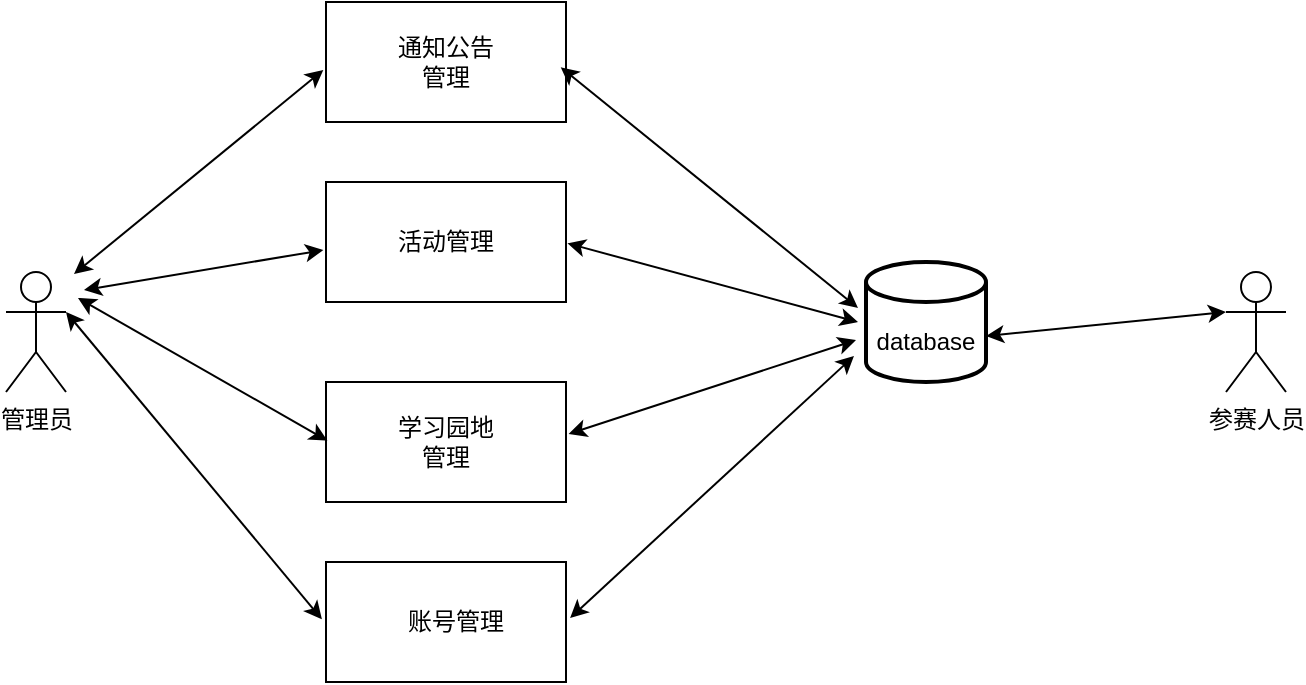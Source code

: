 <mxfile version="26.0.12">
  <diagram name="第 1 页" id="RhrDZrH9Dk_fWq9wKxiN">
    <mxGraphModel dx="1007" dy="608" grid="0" gridSize="10" guides="1" tooltips="1" connect="1" arrows="1" fold="1" page="0" pageScale="1" pageWidth="827" pageHeight="1169" math="0" shadow="0">
      <root>
        <mxCell id="0" />
        <mxCell id="1" parent="0" />
        <mxCell id="R0d0COBHO58gbQRLNMCy-1" value="管理员" style="shape=umlActor;verticalLabelPosition=bottom;verticalAlign=top;html=1;" parent="1" vertex="1">
          <mxGeometry x="90" y="325" width="30" height="60" as="geometry" />
        </mxCell>
        <mxCell id="R0d0COBHO58gbQRLNMCy-2" value="参赛人员" style="shape=umlActor;verticalLabelPosition=bottom;verticalAlign=top;html=1;" parent="1" vertex="1">
          <mxGeometry x="700" y="325" width="30" height="60" as="geometry" />
        </mxCell>
        <mxCell id="R0d0COBHO58gbQRLNMCy-6" value="" style="verticalLabelPosition=bottom;verticalAlign=top;html=1;shape=mxgraph.basic.rect;fillColor2=none;strokeWidth=1;size=20;indent=5;" parent="1" vertex="1">
          <mxGeometry x="250" y="190" width="120" height="60" as="geometry" />
        </mxCell>
        <mxCell id="R0d0COBHO58gbQRLNMCy-7" value="通知公告管理" style="text;html=1;align=center;verticalAlign=middle;whiteSpace=wrap;rounded=0;" parent="1" vertex="1">
          <mxGeometry x="280" y="205" width="60" height="30" as="geometry" />
        </mxCell>
        <mxCell id="R0d0COBHO58gbQRLNMCy-8" value="" style="strokeWidth=2;html=1;shape=mxgraph.flowchart.database;whiteSpace=wrap;" parent="1" vertex="1">
          <mxGeometry x="520" y="320" width="60" height="60" as="geometry" />
        </mxCell>
        <mxCell id="R0d0COBHO58gbQRLNMCy-9" value="database" style="text;html=1;align=center;verticalAlign=middle;whiteSpace=wrap;rounded=0;" parent="1" vertex="1">
          <mxGeometry x="520" y="345" width="60" height="30" as="geometry" />
        </mxCell>
        <mxCell id="R0d0COBHO58gbQRLNMCy-10" value="" style="verticalLabelPosition=bottom;verticalAlign=top;html=1;shape=mxgraph.basic.rect;fillColor2=none;strokeWidth=1;size=20;indent=5;" parent="1" vertex="1">
          <mxGeometry x="250" y="280" width="120" height="60" as="geometry" />
        </mxCell>
        <mxCell id="R0d0COBHO58gbQRLNMCy-11" value="活动管理" style="text;html=1;align=center;verticalAlign=middle;whiteSpace=wrap;rounded=0;" parent="1" vertex="1">
          <mxGeometry x="280" y="295" width="60" height="30" as="geometry" />
        </mxCell>
        <mxCell id="R0d0COBHO58gbQRLNMCy-12" value="" style="verticalLabelPosition=bottom;verticalAlign=top;html=1;shape=mxgraph.basic.rect;fillColor2=none;strokeWidth=1;size=20;indent=5;" parent="1" vertex="1">
          <mxGeometry x="250" y="380" width="120" height="60" as="geometry" />
        </mxCell>
        <mxCell id="R0d0COBHO58gbQRLNMCy-13" value="学习园地管理" style="text;html=1;align=center;verticalAlign=middle;whiteSpace=wrap;rounded=0;" parent="1" vertex="1">
          <mxGeometry x="280" y="395" width="60" height="30" as="geometry" />
        </mxCell>
        <mxCell id="R0d0COBHO58gbQRLNMCy-14" value="" style="verticalLabelPosition=bottom;verticalAlign=top;html=1;shape=mxgraph.basic.rect;fillColor2=none;strokeWidth=1;size=20;indent=5;" parent="1" vertex="1">
          <mxGeometry x="250" y="470" width="120" height="60" as="geometry" />
        </mxCell>
        <mxCell id="R0d0COBHO58gbQRLNMCy-15" value="账号管理" style="text;html=1;align=center;verticalAlign=middle;whiteSpace=wrap;rounded=0;" parent="1" vertex="1">
          <mxGeometry x="280" y="485" width="70" height="30" as="geometry" />
        </mxCell>
        <mxCell id="R0d0COBHO58gbQRLNMCy-18" value="" style="endArrow=classic;startArrow=classic;html=1;rounded=0;entryX=-0.011;entryY=0.567;entryDx=0;entryDy=0;entryPerimeter=0;" parent="1" target="R0d0COBHO58gbQRLNMCy-6" edge="1">
          <mxGeometry width="50" height="50" relative="1" as="geometry">
            <mxPoint x="124" y="326" as="sourcePoint" />
            <mxPoint x="440" y="290" as="targetPoint" />
          </mxGeometry>
        </mxCell>
        <mxCell id="R0d0COBHO58gbQRLNMCy-20" value="" style="endArrow=classic;startArrow=classic;html=1;rounded=0;entryX=-0.011;entryY=0.567;entryDx=0;entryDy=0;entryPerimeter=0;" parent="1" target="R0d0COBHO58gbQRLNMCy-10" edge="1">
          <mxGeometry width="50" height="50" relative="1" as="geometry">
            <mxPoint x="129" y="334" as="sourcePoint" />
            <mxPoint x="309" y="304" as="targetPoint" />
          </mxGeometry>
        </mxCell>
        <mxCell id="R0d0COBHO58gbQRLNMCy-21" value="" style="endArrow=classic;startArrow=classic;html=1;rounded=0;entryX=-0.017;entryY=0.478;entryDx=0;entryDy=0;entryPerimeter=0;exitX=1;exitY=0.333;exitDx=0;exitDy=0;exitPerimeter=0;" parent="1" source="R0d0COBHO58gbQRLNMCy-1" target="R0d0COBHO58gbQRLNMCy-14" edge="1">
          <mxGeometry width="50" height="50" relative="1" as="geometry">
            <mxPoint x="130" y="340" as="sourcePoint" />
            <mxPoint x="269" y="244" as="targetPoint" />
          </mxGeometry>
        </mxCell>
        <mxCell id="R0d0COBHO58gbQRLNMCy-22" value="" style="endArrow=classic;startArrow=classic;html=1;rounded=0;entryX=0.006;entryY=0.489;entryDx=0;entryDy=0;entryPerimeter=0;" parent="1" target="R0d0COBHO58gbQRLNMCy-12" edge="1">
          <mxGeometry width="50" height="50" relative="1" as="geometry">
            <mxPoint x="126" y="338" as="sourcePoint" />
            <mxPoint x="279" y="254" as="targetPoint" />
          </mxGeometry>
        </mxCell>
        <mxCell id="R0d0COBHO58gbQRLNMCy-23" value="" style="endArrow=classic;startArrow=classic;html=1;rounded=0;entryX=0;entryY=0.333;entryDx=0;entryDy=0;entryPerimeter=0;" parent="1" source="R0d0COBHO58gbQRLNMCy-9" target="R0d0COBHO58gbQRLNMCy-2" edge="1">
          <mxGeometry width="50" height="50" relative="1" as="geometry">
            <mxPoint x="610" y="380" as="sourcePoint" />
            <mxPoint x="660" y="330" as="targetPoint" />
          </mxGeometry>
        </mxCell>
        <mxCell id="R0d0COBHO58gbQRLNMCy-24" value="" style="endArrow=classic;startArrow=classic;html=1;rounded=0;exitX=1.006;exitY=0.511;exitDx=0;exitDy=0;exitPerimeter=0;" parent="1" source="R0d0COBHO58gbQRLNMCy-10" edge="1">
          <mxGeometry width="50" height="50" relative="1" as="geometry">
            <mxPoint x="580" y="365" as="sourcePoint" />
            <mxPoint x="516" y="350" as="targetPoint" />
          </mxGeometry>
        </mxCell>
        <mxCell id="R0d0COBHO58gbQRLNMCy-25" value="" style="endArrow=classic;startArrow=classic;html=1;rounded=0;exitX=1.011;exitY=0.433;exitDx=0;exitDy=0;exitPerimeter=0;" parent="1" source="R0d0COBHO58gbQRLNMCy-12" edge="1">
          <mxGeometry width="50" height="50" relative="1" as="geometry">
            <mxPoint x="590" y="375" as="sourcePoint" />
            <mxPoint x="515" y="359" as="targetPoint" />
          </mxGeometry>
        </mxCell>
        <mxCell id="R0d0COBHO58gbQRLNMCy-26" value="" style="endArrow=classic;startArrow=classic;html=1;rounded=0;exitX=1.017;exitY=0.467;exitDx=0;exitDy=0;exitPerimeter=0;" parent="1" source="R0d0COBHO58gbQRLNMCy-14" edge="1">
          <mxGeometry width="50" height="50" relative="1" as="geometry">
            <mxPoint x="600" y="385" as="sourcePoint" />
            <mxPoint x="514" y="367" as="targetPoint" />
          </mxGeometry>
        </mxCell>
        <mxCell id="R0d0COBHO58gbQRLNMCy-27" value="" style="endArrow=classic;startArrow=classic;html=1;rounded=0;exitX=0.978;exitY=0.544;exitDx=0;exitDy=0;exitPerimeter=0;" parent="1" source="R0d0COBHO58gbQRLNMCy-6" edge="1">
          <mxGeometry width="50" height="50" relative="1" as="geometry">
            <mxPoint x="420" y="280" as="sourcePoint" />
            <mxPoint x="516" y="343" as="targetPoint" />
          </mxGeometry>
        </mxCell>
      </root>
    </mxGraphModel>
  </diagram>
</mxfile>

